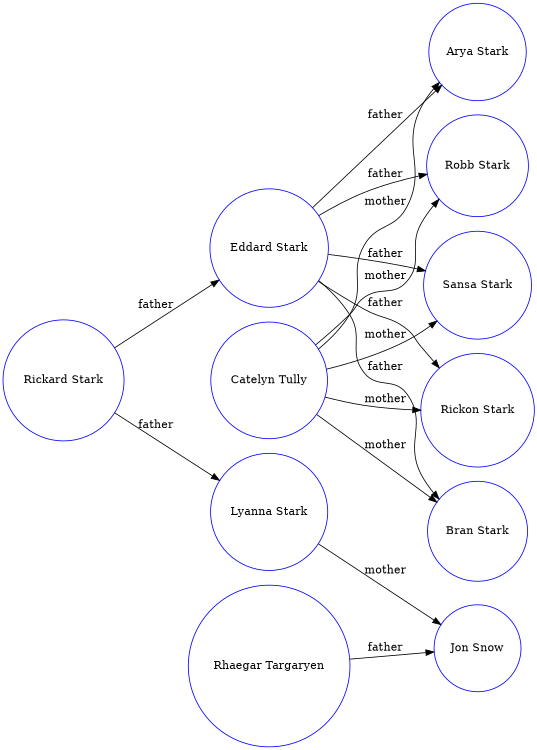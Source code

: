 digraph Output {
 rankdir=LR;
 size="8,5"
node [shape=circle] [color=blue];
"Eddard Stark" -> "Arya Stark" [label = "father"];
"Eddard Stark" -> "Bran Stark" [label = "father"];
"Eddard Stark" -> "Rickon Stark" [label = "father"];
"Eddard Stark" -> "Robb Stark" [label = "father"];
"Eddard Stark" -> "Sansa Stark" [label = "father"];
"Lyanna Stark" -> "Jon Snow" [label = "mother"];
"Rickard Stark" -> "Eddard Stark" [label = "father"];
"Rickard Stark" -> "Lyanna Stark" [label = "father"];
"Rhaegar Targaryen" -> "Jon Snow" [label = "father"];
"Catelyn Tully" -> "Arya Stark" [label = "mother"];
"Catelyn Tully" -> "Bran Stark" [label = "mother"];
"Catelyn Tully" -> "Rickon Stark" [label = "mother"];
"Catelyn Tully" -> "Robb Stark" [label = "mother"];
"Catelyn Tully" -> "Sansa Stark" [label = "mother"];
}
